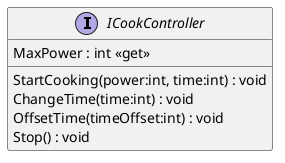 @startuml
interface ICookController {
    StartCooking(power:int, time:int) : void
    ChangeTime(time:int) : void
    OffsetTime(timeOffset:int) : void
    Stop() : void
    MaxPower : int <<get>>
}
@enduml
